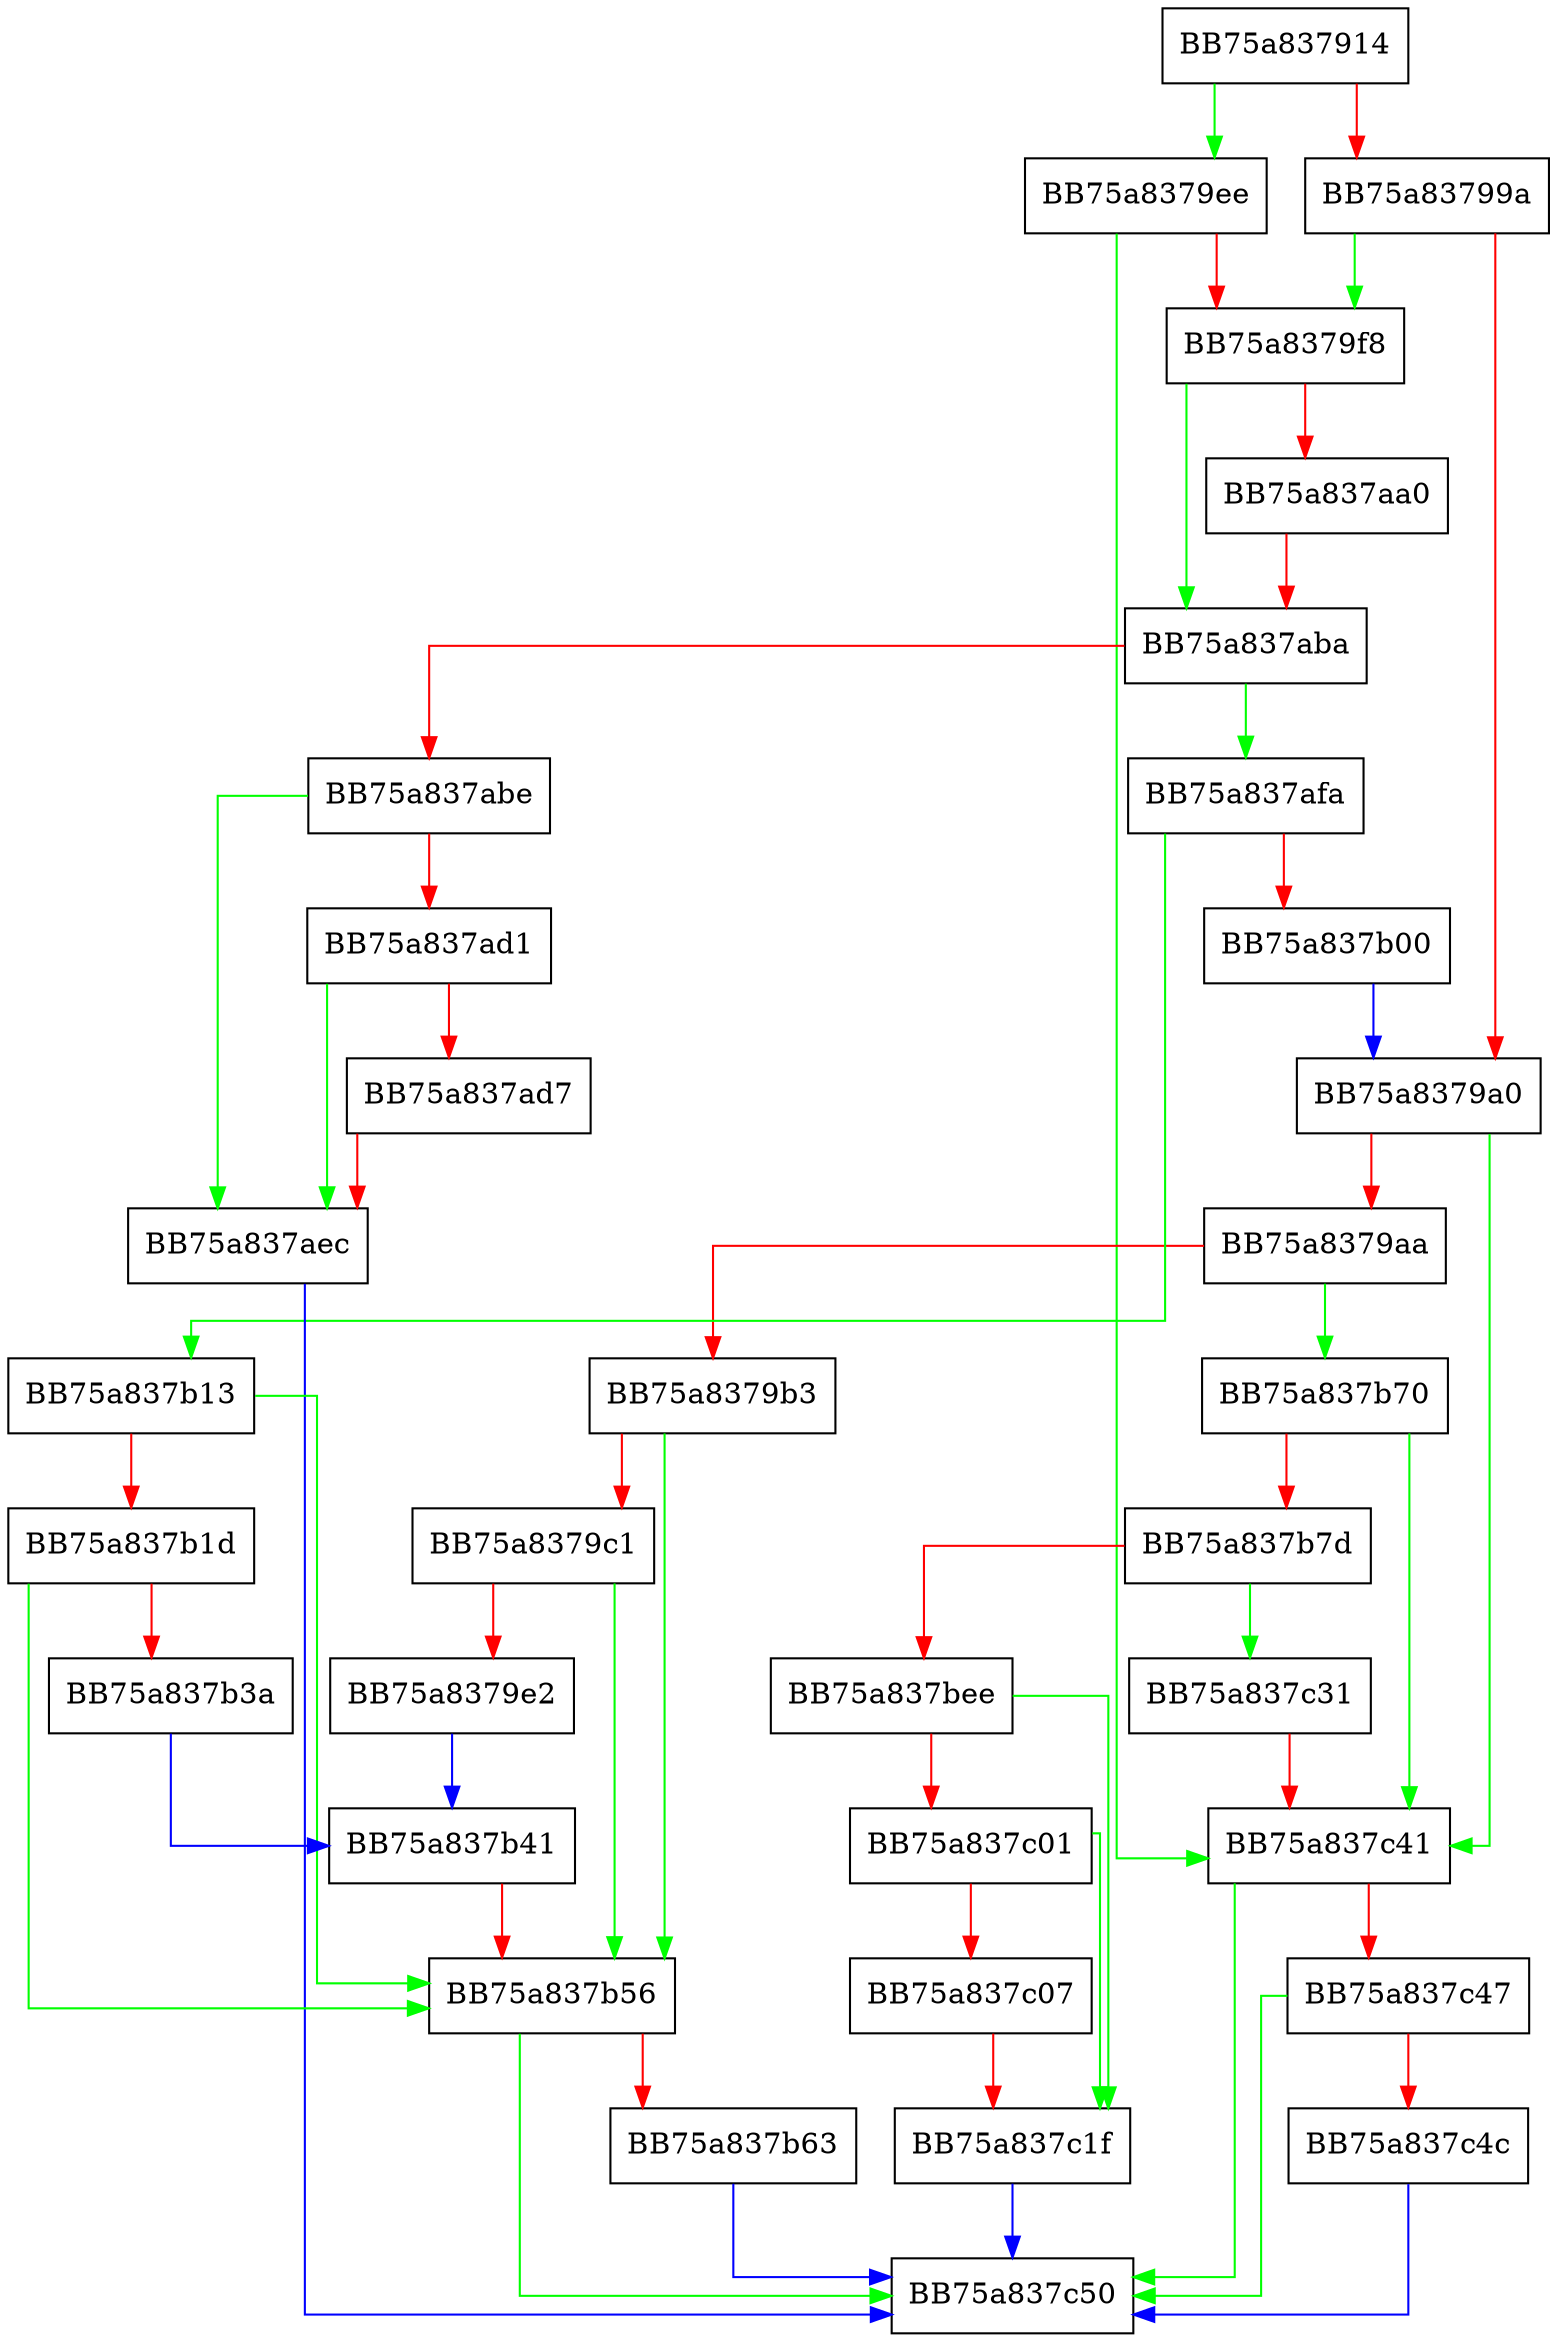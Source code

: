 digraph FileCreateNotificationHelper {
  node [shape="box"];
  graph [splines=ortho];
  BB75a837914 -> BB75a8379ee [color="green"];
  BB75a837914 -> BB75a83799a [color="red"];
  BB75a83799a -> BB75a8379f8 [color="green"];
  BB75a83799a -> BB75a8379a0 [color="red"];
  BB75a8379a0 -> BB75a837c41 [color="green"];
  BB75a8379a0 -> BB75a8379aa [color="red"];
  BB75a8379aa -> BB75a837b70 [color="green"];
  BB75a8379aa -> BB75a8379b3 [color="red"];
  BB75a8379b3 -> BB75a837b56 [color="green"];
  BB75a8379b3 -> BB75a8379c1 [color="red"];
  BB75a8379c1 -> BB75a837b56 [color="green"];
  BB75a8379c1 -> BB75a8379e2 [color="red"];
  BB75a8379e2 -> BB75a837b41 [color="blue"];
  BB75a8379ee -> BB75a837c41 [color="green"];
  BB75a8379ee -> BB75a8379f8 [color="red"];
  BB75a8379f8 -> BB75a837aba [color="green"];
  BB75a8379f8 -> BB75a837aa0 [color="red"];
  BB75a837aa0 -> BB75a837aba [color="red"];
  BB75a837aba -> BB75a837afa [color="green"];
  BB75a837aba -> BB75a837abe [color="red"];
  BB75a837abe -> BB75a837aec [color="green"];
  BB75a837abe -> BB75a837ad1 [color="red"];
  BB75a837ad1 -> BB75a837aec [color="green"];
  BB75a837ad1 -> BB75a837ad7 [color="red"];
  BB75a837ad7 -> BB75a837aec [color="red"];
  BB75a837aec -> BB75a837c50 [color="blue"];
  BB75a837afa -> BB75a837b13 [color="green"];
  BB75a837afa -> BB75a837b00 [color="red"];
  BB75a837b00 -> BB75a8379a0 [color="blue"];
  BB75a837b13 -> BB75a837b56 [color="green"];
  BB75a837b13 -> BB75a837b1d [color="red"];
  BB75a837b1d -> BB75a837b56 [color="green"];
  BB75a837b1d -> BB75a837b3a [color="red"];
  BB75a837b3a -> BB75a837b41 [color="blue"];
  BB75a837b41 -> BB75a837b56 [color="red"];
  BB75a837b56 -> BB75a837c50 [color="green"];
  BB75a837b56 -> BB75a837b63 [color="red"];
  BB75a837b63 -> BB75a837c50 [color="blue"];
  BB75a837b70 -> BB75a837c41 [color="green"];
  BB75a837b70 -> BB75a837b7d [color="red"];
  BB75a837b7d -> BB75a837c31 [color="green"];
  BB75a837b7d -> BB75a837bee [color="red"];
  BB75a837bee -> BB75a837c1f [color="green"];
  BB75a837bee -> BB75a837c01 [color="red"];
  BB75a837c01 -> BB75a837c1f [color="green"];
  BB75a837c01 -> BB75a837c07 [color="red"];
  BB75a837c07 -> BB75a837c1f [color="red"];
  BB75a837c1f -> BB75a837c50 [color="blue"];
  BB75a837c31 -> BB75a837c41 [color="red"];
  BB75a837c41 -> BB75a837c50 [color="green"];
  BB75a837c41 -> BB75a837c47 [color="red"];
  BB75a837c47 -> BB75a837c50 [color="green"];
  BB75a837c47 -> BB75a837c4c [color="red"];
  BB75a837c4c -> BB75a837c50 [color="blue"];
}